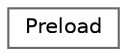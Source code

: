digraph "Graphical Class Hierarchy"
{
 // LATEX_PDF_SIZE
  bgcolor="transparent";
  edge [fontname=Helvetica,fontsize=10,labelfontname=Helvetica,labelfontsize=10];
  node [fontname=Helvetica,fontsize=10,shape=box,height=0.2,width=0.4];
  rankdir="LR";
  Node0 [label="Preload",height=0.2,width=0.4,color="grey40", fillcolor="white", style="filled",URL="$d3/d69/struct_preload.html",tooltip=" "];
}
